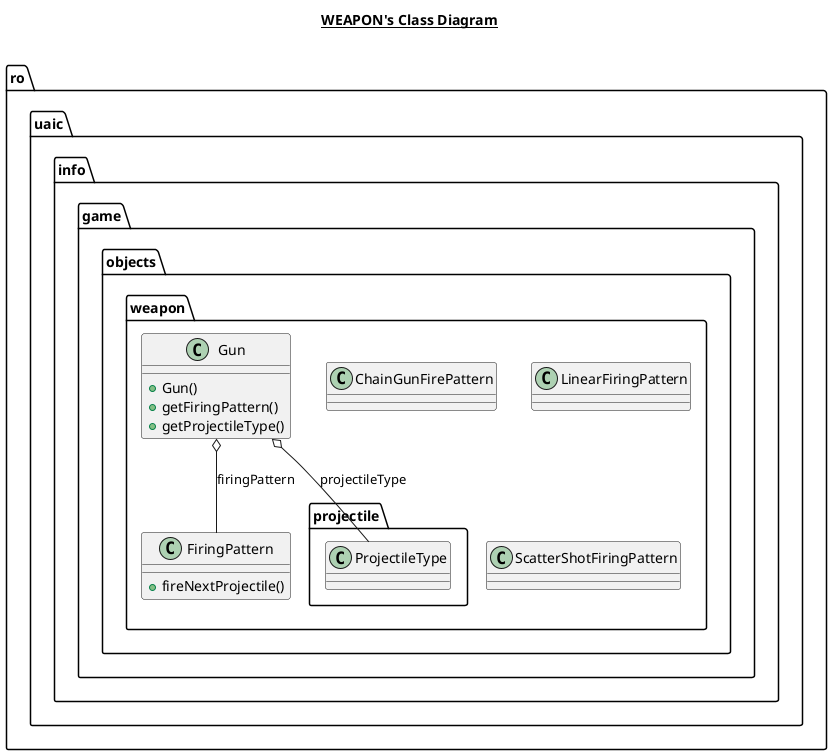 @startuml

title __WEAPON's Class Diagram__\n

  namespace ro.uaic.info.game.objects.weapon {
    class ro.uaic.info.game.objects.weapon.ChainGunFirePattern {
    }
  }
  

  namespace ro.uaic.info.game.objects.weapon {
    class ro.uaic.info.game.objects.weapon.FiringPattern {
        + fireNextProjectile()
    }
  }
  

  namespace ro.uaic.info.game.objects.weapon {
    class ro.uaic.info.game.objects.weapon.Gun {
        + Gun()
        + getFiringPattern()
        + getProjectileType()
    }
  }
  

  namespace ro.uaic.info.game.objects.weapon {
    class ro.uaic.info.game.objects.weapon.LinearFiringPattern {
    }
  }
  

  namespace ro.uaic.info.game.objects.weapon {
    class ro.uaic.info.game.objects.weapon.ScatterShotFiringPattern {
    }
  }
  

  ro.uaic.info.game.objects.weapon.Gun o-- ro.uaic.info.game.objects.weapon.FiringPattern : firingPattern
  ro.uaic.info.game.objects.weapon.Gun o-- ro.uaic.info.game.objects.weapon.projectile.ProjectileType : projectileType


@enduml
